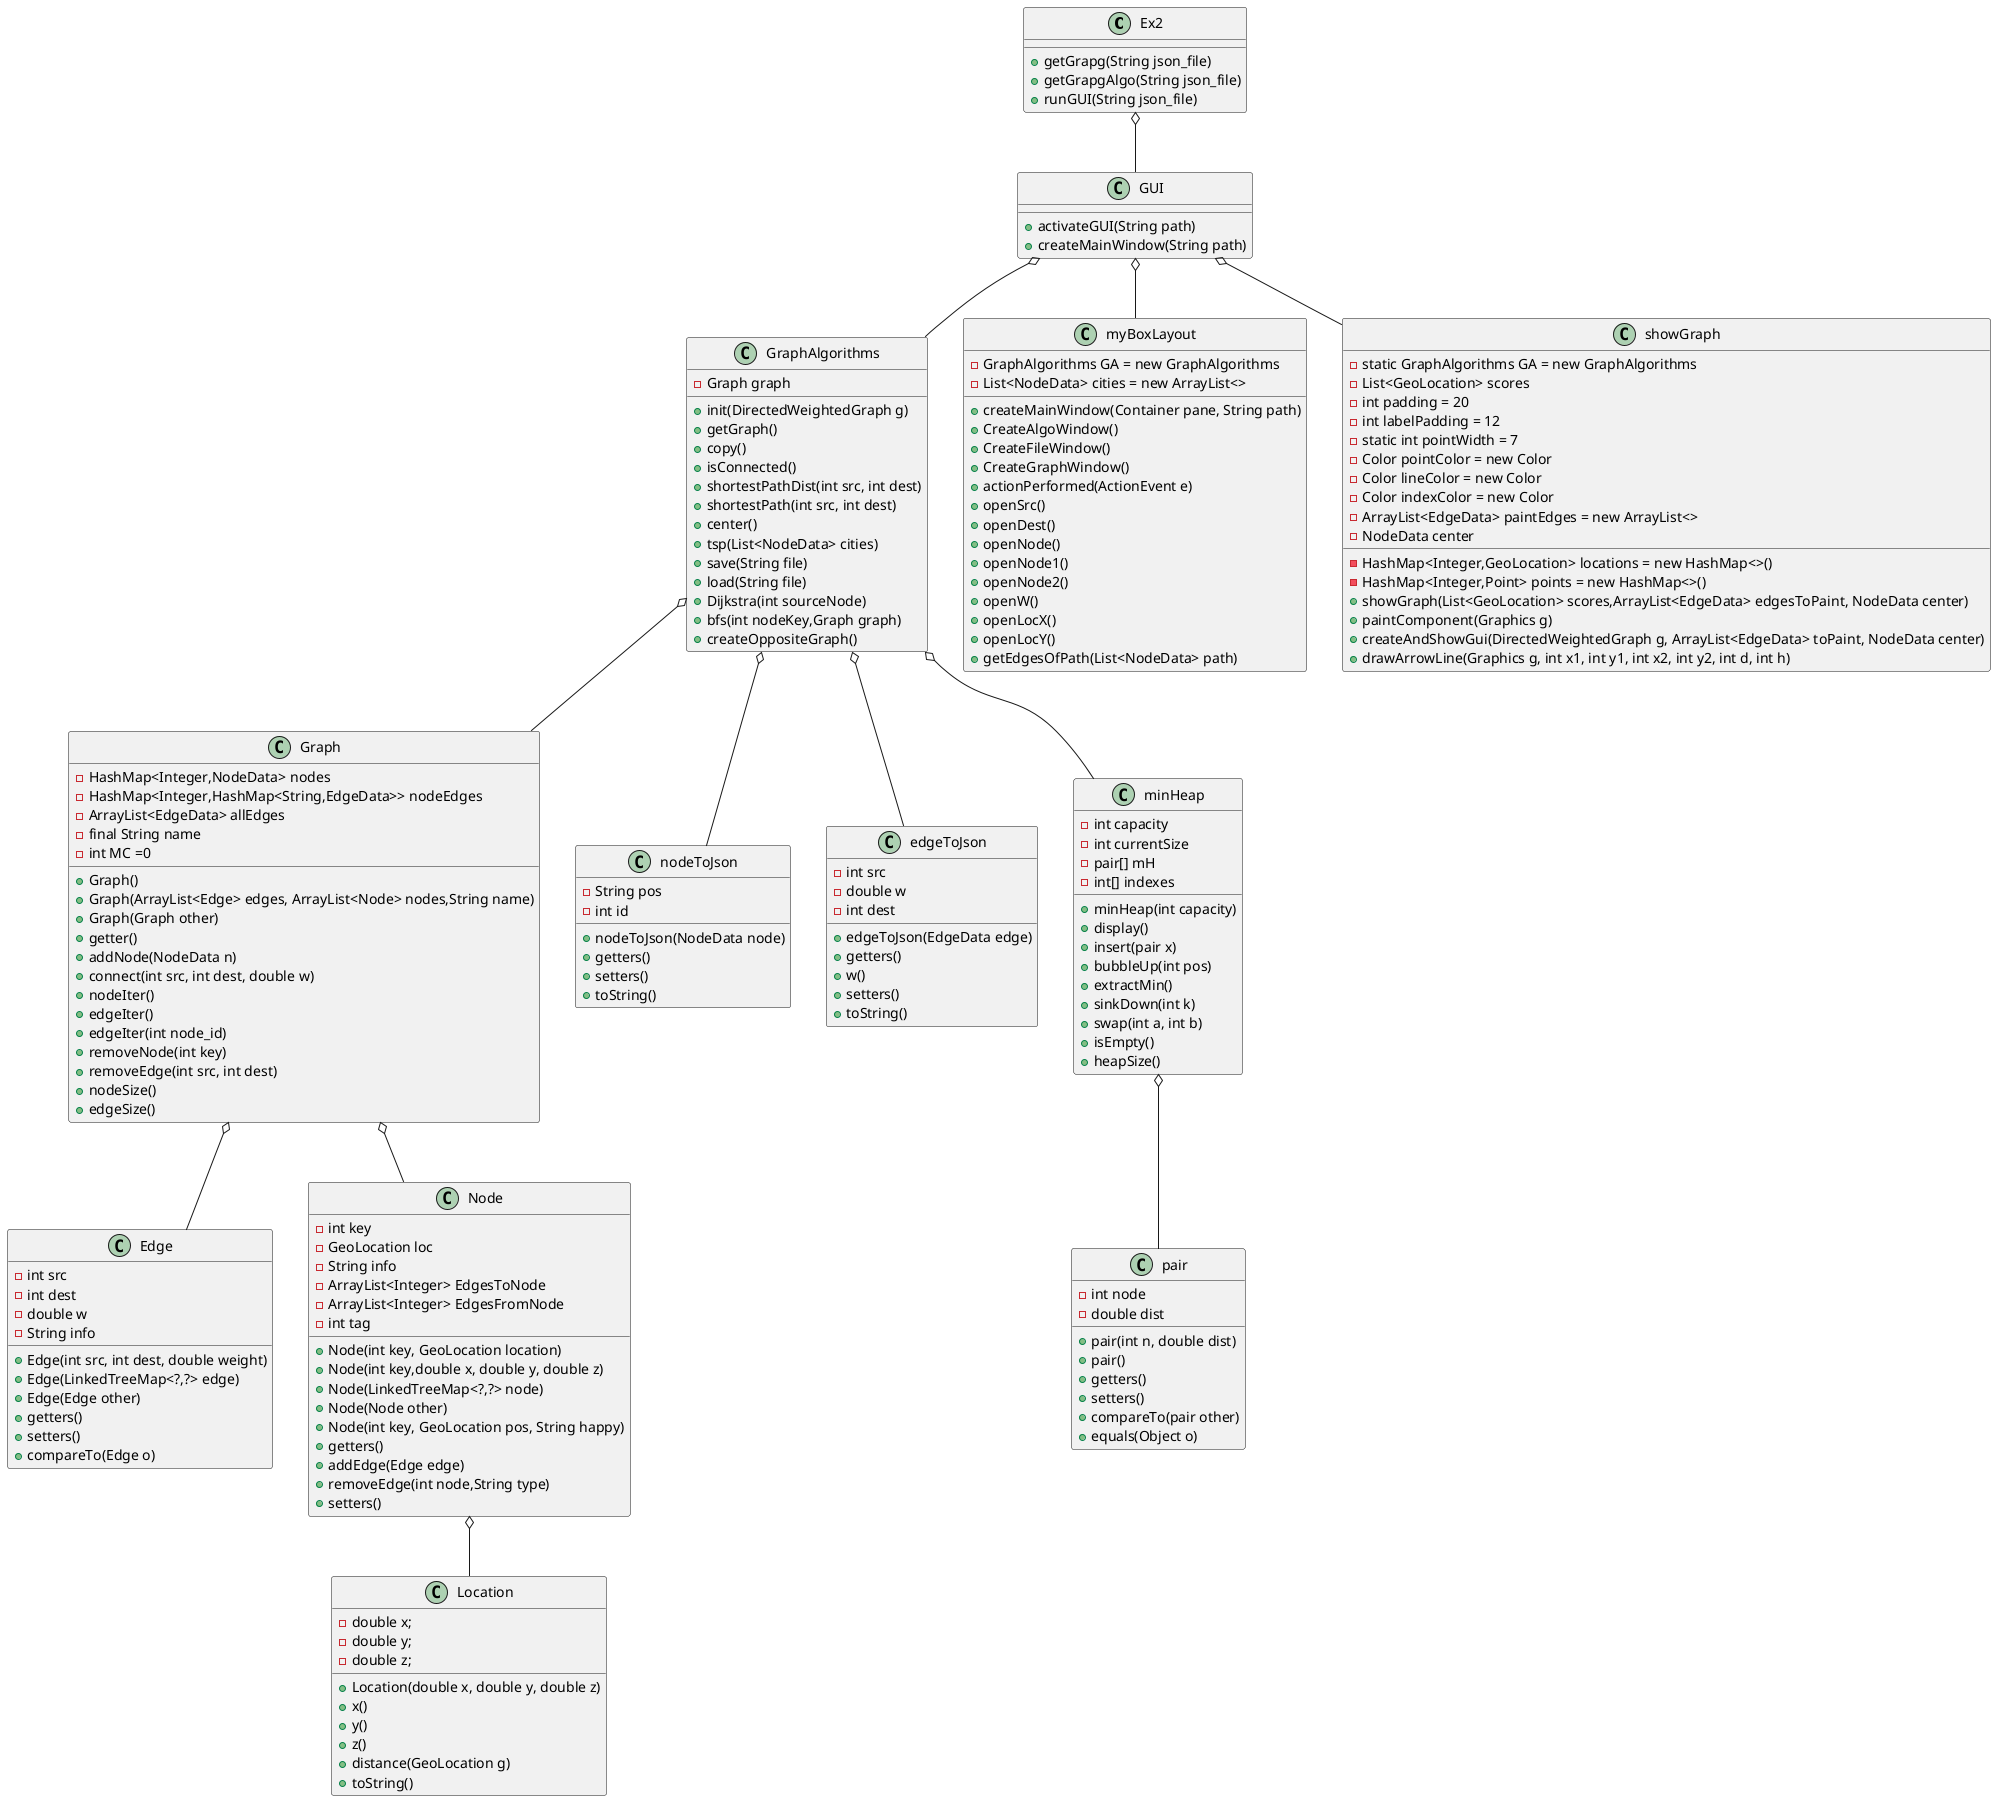 @startuml

Ex2 o-- GUI
GUI o-- GraphAlgorithms
GUI o-- myBoxLayout
GUI o-- showGraph
GraphAlgorithms o-- Graph
GraphAlgorithms o-- nodeToJson
GraphAlgorithms o-- edgeToJson
GraphAlgorithms o-- minHeap
minHeap o-- pair
Graph o-- Edge
Graph o-- Node
Node o-- Location

class Ex2{
+getGrapg(String json_file)
+getGrapgAlgo(String json_file)
+runGUI(String json_file)
}

class GUI{
+activateGUI(String path)
+createMainWindow(String path)
}

class GraphAlgorithms {
-Graph graph
+init(DirectedWeightedGraph g)
+getGraph()
+copy()
+isConnected()
+shortestPathDist(int src, int dest)
+shortestPath(int src, int dest)
+center()
+tsp(List<NodeData> cities)
+save(String file)
+load(String file)
+Dijkstra(int sourceNode)
+bfs(int nodeKey,Graph graph)
+createOppositeGraph()
}

class myBoxLayout {
-GraphAlgorithms GA = new GraphAlgorithms
-List<NodeData> cities = new ArrayList<>
+createMainWindow(Container pane, String path)
+CreateAlgoWindow()
+CreateFileWindow()
+CreateGraphWindow()
+actionPerformed(ActionEvent e)
+openSrc()
+openDest()
+openNode()
+openNode1()
+openNode2()
+openW()
+openLocX()
+openLocY()
+getEdgesOfPath(List<NodeData> path)

}

class showGraph {
-static GraphAlgorithms GA = new GraphAlgorithms
-List<GeoLocation> scores
- int padding = 20
- int labelPadding = 12
- static int pointWidth = 7
- Color pointColor = new Color
- Color lineColor = new Color
- Color indexColor = new Color
- ArrayList<EdgeData> paintEdges = new ArrayList<>
- NodeData center
- HashMap<Integer,GeoLocation> locations = new HashMap<>()
- HashMap<Integer,Point> points = new HashMap<>()
+showGraph(List<GeoLocation> scores,ArrayList<EdgeData> edgesToPaint, NodeData center)
+paintComponent(Graphics g)
+createAndShowGui(DirectedWeightedGraph g, ArrayList<EdgeData> toPaint, NodeData center)
+drawArrowLine(Graphics g, int x1, int y1, int x2, int y2, int d, int h)
}

class Graph {
-HashMap<Integer,NodeData> nodes
-HashMap<Integer,HashMap<String,EdgeData>> nodeEdges
-ArrayList<EdgeData> allEdges
-final String name
-int MC =0
+Graph()
+Graph(ArrayList<Edge> edges, ArrayList<Node> nodes,String name)
+Graph(Graph other)
+getter()
+addNode(NodeData n)
+connect(int src, int dest, double w)
+nodeIter()
+edgeIter()
+edgeIter(int node_id)
+removeNode(int key)
+removeEdge(int src, int dest)
+nodeSize()
+edgeSize()
}

class nodeToJson {
- String pos
- int id
+nodeToJson(NodeData node)
+getters()
+setters()
+toString()
}

class edgeToJson {
- int src
- double w
- int dest
+edgeToJson(EdgeData edge)
+getters()
+w()
+setters()
+toString()
}

class minHeap {
 - int capacity
 - int currentSize
 - pair[] mH
 - int[] indexes
+minHeap(int capacity)
+display()
+insert(pair x)
+bubbleUp(int pos)
+extractMin()
+sinkDown(int k)
+swap(int a, int b)
+isEmpty()
+heapSize()
}

class pair {
-int node
-double dist
+pair(int n, double dist)
+pair()
+getters()
+setters()
+compareTo(pair other)
+equals(Object o)
}

class Node {
-int key
-GeoLocation loc
-String info
-ArrayList<Integer> EdgesToNode
-ArrayList<Integer> EdgesFromNode
-int tag
+Node(int key, GeoLocation location)
+Node(int key,double x, double y, double z)
+Node(LinkedTreeMap<?,?> node)
+Node(Node other)
+Node(int key, GeoLocation pos, String happy)
+getters()
+addEdge(Edge edge)
+removeEdge(int node,String type)
+setters()
}

class Edge {
-int src
-int dest
-double w
-String info
+Edge(int src, int dest, double weight)
+Edge(LinkedTreeMap<?,?> edge)
+Edge(Edge other)
+getters()
+setters()
+compareTo(Edge o)
}

class Location {
-double x;
-double y;
- double z;
+Location(double x, double y, double z)
+x()
+y()
+z()
+distance(GeoLocation g)
+toString()
}

@enduml